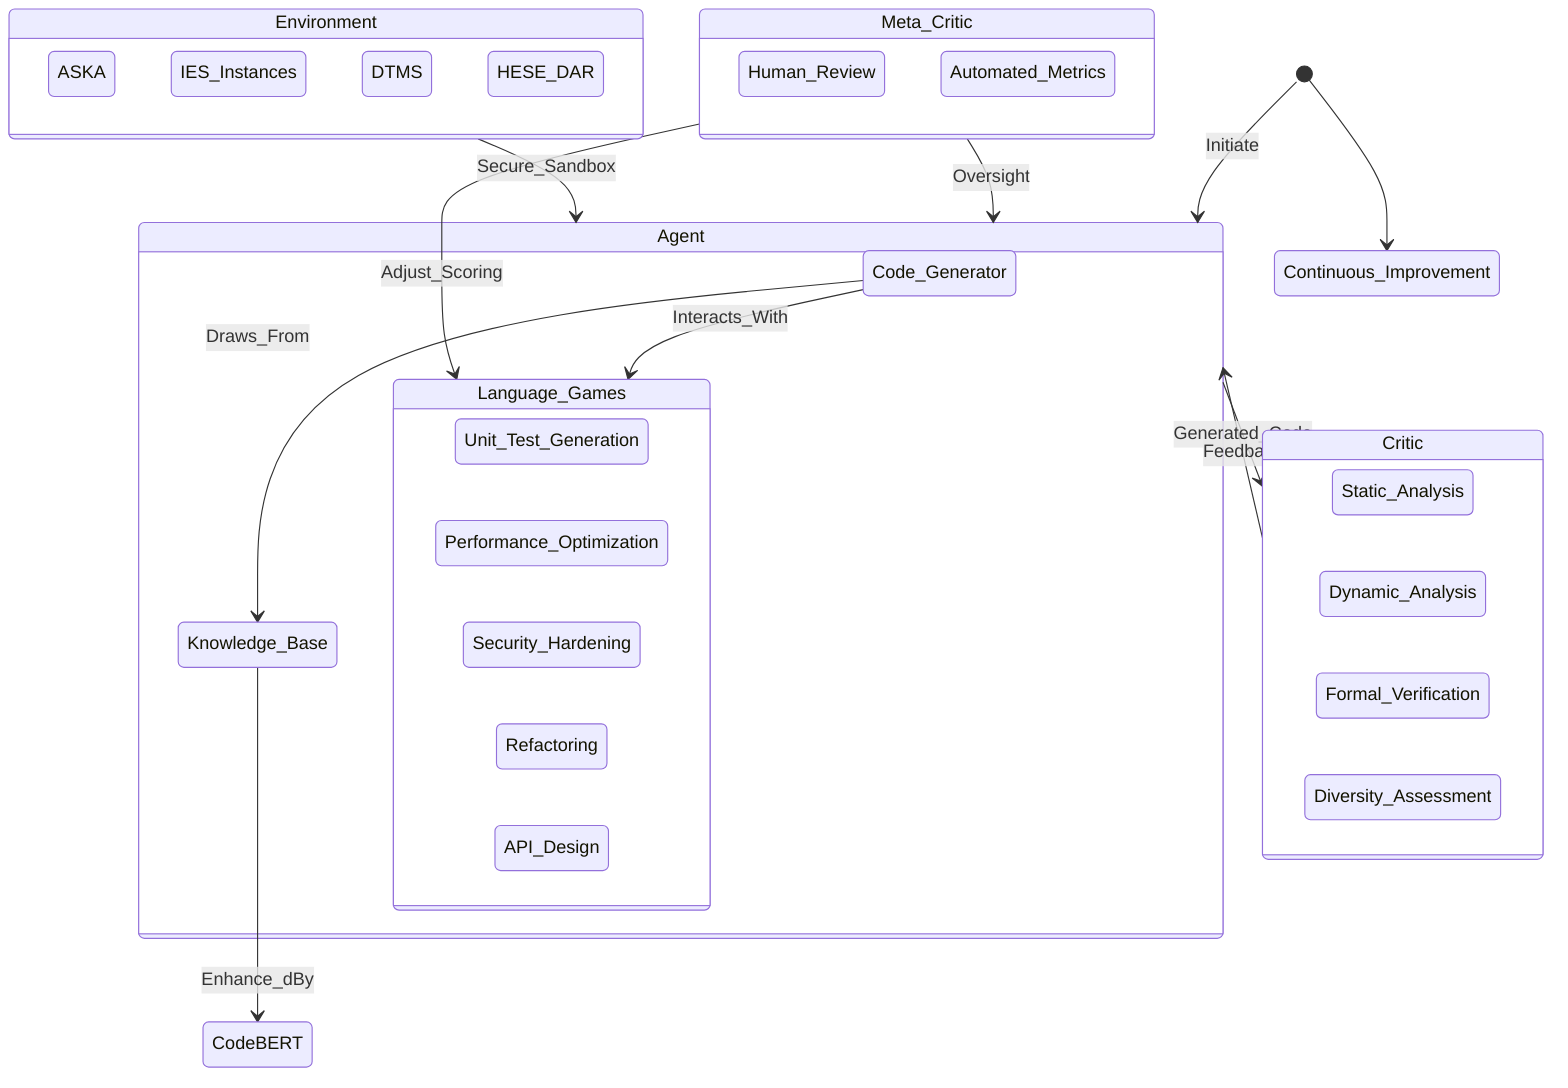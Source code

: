 stateDiagram-v2
    direction TB
    
    [*] --> Agent : Initiate
    
    state Agent {
        direction TB
        Code_Generator --> Knowledge_Base : Draws_From
        Code_Generator --> Language_Games : Interacts_With
    }
    
    state Language_Games {
        direction LR
        Unit_Test_Generation
        Performance_Optimization
        Security_Hardening
        Refactoring
        API_Design
    }
    
    Agent --> Critic : Generated_Code
    Critic --> Agent : Feedback
    
    state Critic {
        direction LR
        Static_Analysis
        Dynamic_Analysis
        Formal_Verification
        Diversity_Assessment
    }
    
    Meta_Critic --> Agent : Oversight
    Meta_Critic --> Language_Games : Adjust_Scoring
    
    state Meta_Critic {
        direction TB
        Human_Review
        Automated_Metrics
    }
    
    Environment --> Agent : Secure_Sandbox
    
    state Environment {
        ASKA
        IES_Instances
        DTMS
        HESE_DAR
    }
    
    Knowledge_Base --> CodeBERT : Enhance_dBy
    
    [*] --> Continuous_Improvement